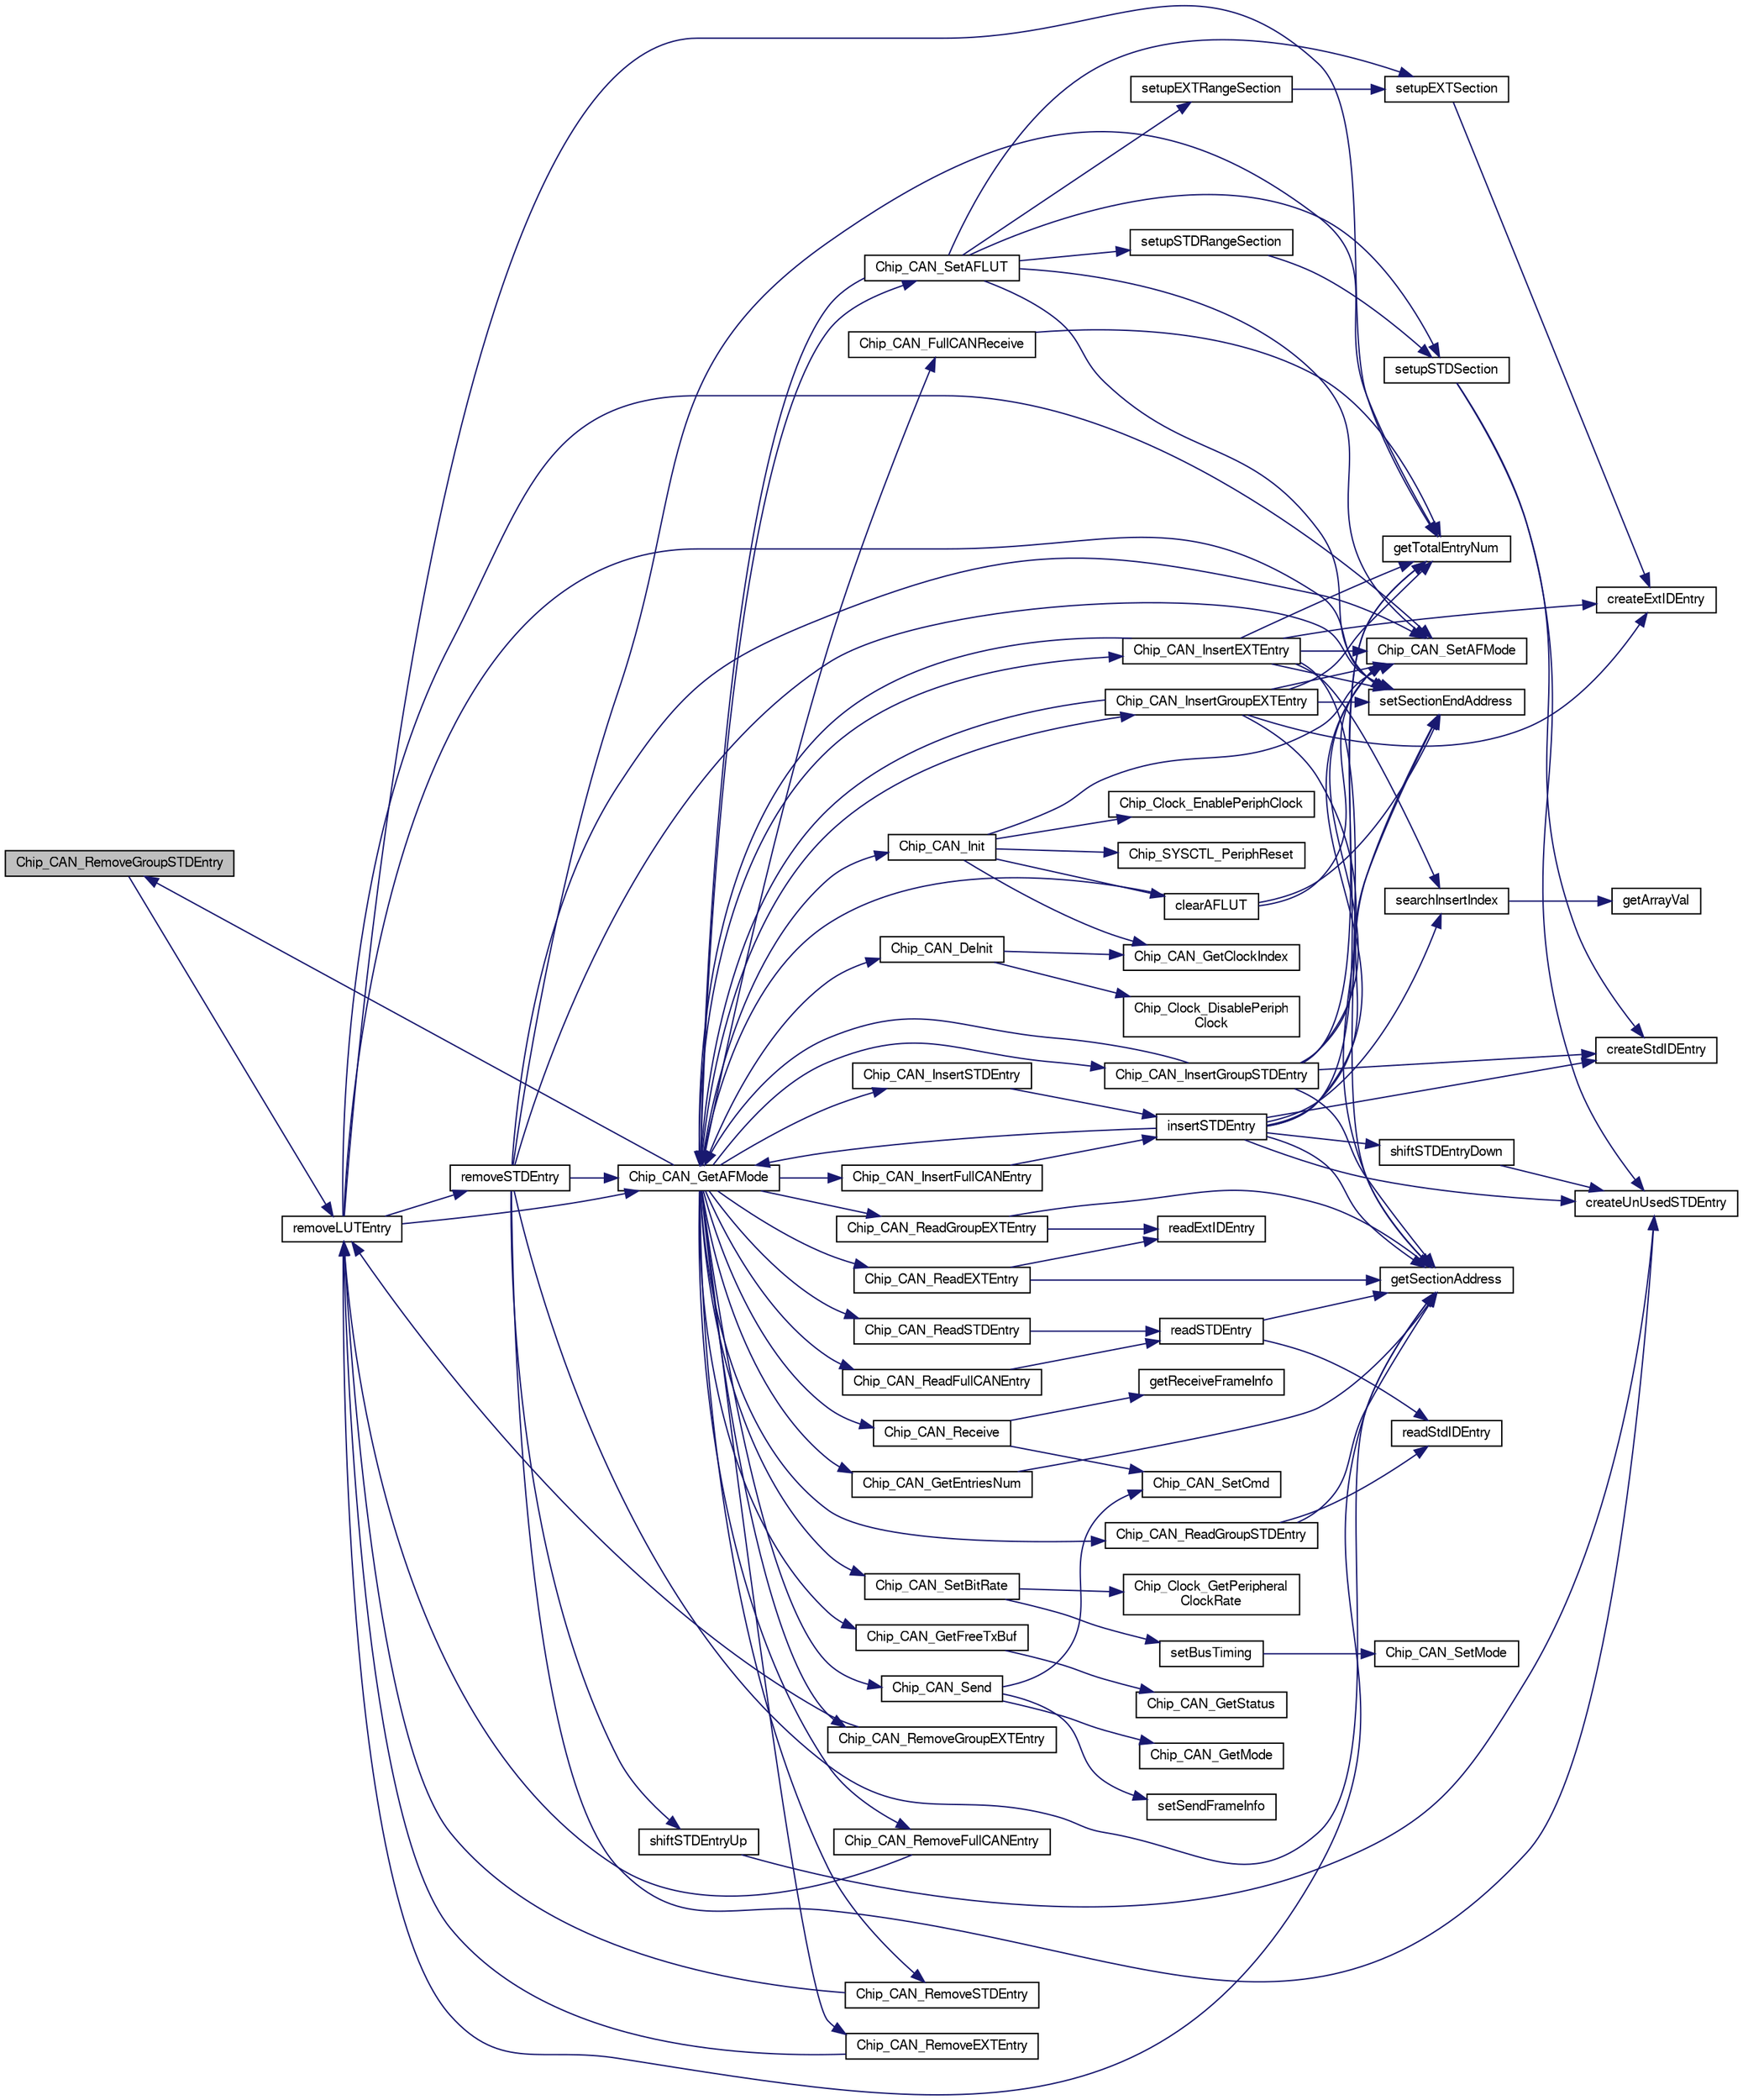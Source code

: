 digraph "Chip_CAN_RemoveGroupSTDEntry"
{
  edge [fontname="FreeSans",fontsize="10",labelfontname="FreeSans",labelfontsize="10"];
  node [fontname="FreeSans",fontsize="10",shape=record];
  rankdir="LR";
  Node1 [label="Chip_CAN_RemoveGroupSTDEntry",height=0.2,width=0.4,color="black", fillcolor="grey75", style="filled", fontcolor="black"];
  Node1 -> Node2 [color="midnightblue",fontsize="10",style="solid"];
  Node2 [label="removeLUTEntry",height=0.2,width=0.4,color="black", fillcolor="white", style="filled",URL="$can__17xx__40xx_8c.html#a286515216100adb60d10f27090b21763"];
  Node2 -> Node3 [color="midnightblue",fontsize="10",style="solid"];
  Node3 [label="Chip_CAN_GetAFMode",height=0.2,width=0.4,color="black", fillcolor="white", style="filled",URL="$group__CAN__17XX__40XX.html#ga7f33c4f2edcfc126ad4d55ac86b2ad23",tooltip="Get CAN AF Mode. "];
  Node3 -> Node4 [color="midnightblue",fontsize="10",style="solid"];
  Node4 [label="Chip_CAN_SetAFLUT",height=0.2,width=0.4,color="black", fillcolor="white", style="filled",URL="$group__CAN__17XX__40XX.html#gaa58803ce4de8c8520925ebd1cbfd2019",tooltip="Set CAN AF LUT. "];
  Node4 -> Node3 [color="midnightblue",fontsize="10",style="solid"];
  Node4 -> Node5 [color="midnightblue",fontsize="10",style="solid"];
  Node5 [label="Chip_CAN_SetAFMode",height=0.2,width=0.4,color="black", fillcolor="white", style="filled",URL="$group__CAN__17XX__40XX.html#gaea7126f0eb3c4195137d5158415410a2",tooltip="Set CAN AF Mode. "];
  Node4 -> Node6 [color="midnightblue",fontsize="10",style="solid"];
  Node6 [label="setupSTDSection",height=0.2,width=0.4,color="black", fillcolor="white", style="filled",URL="$can__17xx__40xx_8c.html#aff9d7d24095778c949c84e03b57893e7"];
  Node6 -> Node7 [color="midnightblue",fontsize="10",style="solid"];
  Node7 [label="createStdIDEntry",height=0.2,width=0.4,color="black", fillcolor="white", style="filled",URL="$can__17xx__40xx_8c.html#af321be329bd2d7261dd7244aafc9cf55"];
  Node6 -> Node8 [color="midnightblue",fontsize="10",style="solid"];
  Node8 [label="createUnUsedSTDEntry",height=0.2,width=0.4,color="black", fillcolor="white", style="filled",URL="$can__17xx__40xx_8c.html#a6b8c8126b85d4506ab3fdcef92ba75ce"];
  Node4 -> Node9 [color="midnightblue",fontsize="10",style="solid"];
  Node9 [label="setSectionEndAddress",height=0.2,width=0.4,color="black", fillcolor="white", style="filled",URL="$can__17xx__40xx_8c.html#a3c9aaf9b9e77760ba237767127e0b365"];
  Node4 -> Node10 [color="midnightblue",fontsize="10",style="solid"];
  Node10 [label="setupSTDRangeSection",height=0.2,width=0.4,color="black", fillcolor="white", style="filled",URL="$can__17xx__40xx_8c.html#a65397bd26b159e9be57ff2787c803b6b"];
  Node10 -> Node6 [color="midnightblue",fontsize="10",style="solid"];
  Node4 -> Node11 [color="midnightblue",fontsize="10",style="solid"];
  Node11 [label="setupEXTSection",height=0.2,width=0.4,color="black", fillcolor="white", style="filled",URL="$can__17xx__40xx_8c.html#abee61c37c038030fc740b952d3eba65e"];
  Node11 -> Node12 [color="midnightblue",fontsize="10",style="solid"];
  Node12 [label="createExtIDEntry",height=0.2,width=0.4,color="black", fillcolor="white", style="filled",URL="$can__17xx__40xx_8c.html#aa1f5af4dc6ed5d3d37c40092e666b26c"];
  Node4 -> Node13 [color="midnightblue",fontsize="10",style="solid"];
  Node13 [label="setupEXTRangeSection",height=0.2,width=0.4,color="black", fillcolor="white", style="filled",URL="$can__17xx__40xx_8c.html#ace69b5bc45dbd8a330c55394462349aa"];
  Node13 -> Node11 [color="midnightblue",fontsize="10",style="solid"];
  Node3 -> Node14 [color="midnightblue",fontsize="10",style="solid"];
  Node14 [label="Chip_CAN_InsertFullCANEntry",height=0.2,width=0.4,color="black", fillcolor="white", style="filled",URL="$group__CAN__17XX__40XX.html#ga3666d1f79e2dcbf0f041205f27494bdf",tooltip="Insert a FullCAN Entry into the current LUT. "];
  Node14 -> Node15 [color="midnightblue",fontsize="10",style="solid"];
  Node15 [label="insertSTDEntry",height=0.2,width=0.4,color="black", fillcolor="white", style="filled",URL="$can__17xx__40xx_8c.html#a0c0de72b5c365c85d9dbe93a4eb1f296"];
  Node15 -> Node3 [color="midnightblue",fontsize="10",style="solid"];
  Node15 -> Node16 [color="midnightblue",fontsize="10",style="solid"];
  Node16 [label="getTotalEntryNum",height=0.2,width=0.4,color="black", fillcolor="white", style="filled",URL="$can__17xx__40xx_8c.html#ada8c99dfd70448c36ad9e4a413f01a0e"];
  Node15 -> Node17 [color="midnightblue",fontsize="10",style="solid"];
  Node17 [label="getSectionAddress",height=0.2,width=0.4,color="black", fillcolor="white", style="filled",URL="$can__17xx__40xx_8c.html#adbef22968c9a6f4ea8948a4e06f3f486"];
  Node15 -> Node18 [color="midnightblue",fontsize="10",style="solid"];
  Node18 [label="searchInsertIndex",height=0.2,width=0.4,color="black", fillcolor="white", style="filled",URL="$can__17xx__40xx_8c.html#aa8643dacfe6562375ea122d5e9abc011"];
  Node18 -> Node19 [color="midnightblue",fontsize="10",style="solid"];
  Node19 [label="getArrayVal",height=0.2,width=0.4,color="black", fillcolor="white", style="filled",URL="$can__17xx__40xx_8c.html#a07e62aa45562b4f5a62bdaf75cb7a5f1"];
  Node15 -> Node5 [color="midnightblue",fontsize="10",style="solid"];
  Node15 -> Node9 [color="midnightblue",fontsize="10",style="solid"];
  Node15 -> Node20 [color="midnightblue",fontsize="10",style="solid"];
  Node20 [label="shiftSTDEntryDown",height=0.2,width=0.4,color="black", fillcolor="white", style="filled",URL="$can__17xx__40xx_8c.html#a52421e2a4946f7296ed74961f8a6e40b"];
  Node20 -> Node8 [color="midnightblue",fontsize="10",style="solid"];
  Node15 -> Node7 [color="midnightblue",fontsize="10",style="solid"];
  Node15 -> Node8 [color="midnightblue",fontsize="10",style="solid"];
  Node3 -> Node21 [color="midnightblue",fontsize="10",style="solid"];
  Node21 [label="Chip_CAN_InsertSTDEntry",height=0.2,width=0.4,color="black", fillcolor="white", style="filled",URL="$group__CAN__17XX__40XX.html#ga164daa2297bee23837a93bbea3793531",tooltip="Insert an individual Standard Entry into the current LUT. "];
  Node21 -> Node15 [color="midnightblue",fontsize="10",style="solid"];
  Node3 -> Node22 [color="midnightblue",fontsize="10",style="solid"];
  Node22 [label="Chip_CAN_InsertGroupSTDEntry",height=0.2,width=0.4,color="black", fillcolor="white", style="filled",URL="$group__CAN__17XX__40XX.html#gaf418fa9333574ccb4e710982f90b650c",tooltip="Insert an Group Standard Entry into the current LUT. "];
  Node22 -> Node3 [color="midnightblue",fontsize="10",style="solid"];
  Node22 -> Node16 [color="midnightblue",fontsize="10",style="solid"];
  Node22 -> Node17 [color="midnightblue",fontsize="10",style="solid"];
  Node22 -> Node7 [color="midnightblue",fontsize="10",style="solid"];
  Node22 -> Node5 [color="midnightblue",fontsize="10",style="solid"];
  Node22 -> Node9 [color="midnightblue",fontsize="10",style="solid"];
  Node3 -> Node23 [color="midnightblue",fontsize="10",style="solid"];
  Node23 [label="Chip_CAN_InsertEXTEntry",height=0.2,width=0.4,color="black", fillcolor="white", style="filled",URL="$group__CAN__17XX__40XX.html#gad6ce5875d9ca861b291a1fc2d91ba026",tooltip="Insert an individual Extended Entry into the current LUT. "];
  Node23 -> Node3 [color="midnightblue",fontsize="10",style="solid"];
  Node23 -> Node16 [color="midnightblue",fontsize="10",style="solid"];
  Node23 -> Node17 [color="midnightblue",fontsize="10",style="solid"];
  Node23 -> Node18 [color="midnightblue",fontsize="10",style="solid"];
  Node23 -> Node5 [color="midnightblue",fontsize="10",style="solid"];
  Node23 -> Node12 [color="midnightblue",fontsize="10",style="solid"];
  Node23 -> Node9 [color="midnightblue",fontsize="10",style="solid"];
  Node3 -> Node24 [color="midnightblue",fontsize="10",style="solid"];
  Node24 [label="Chip_CAN_InsertGroupEXTEntry",height=0.2,width=0.4,color="black", fillcolor="white", style="filled",URL="$group__CAN__17XX__40XX.html#ga6bb7c9685df871a1d6dae14908c70397",tooltip="Insert an Group Extended Entry into the current LUT. "];
  Node24 -> Node3 [color="midnightblue",fontsize="10",style="solid"];
  Node24 -> Node16 [color="midnightblue",fontsize="10",style="solid"];
  Node24 -> Node17 [color="midnightblue",fontsize="10",style="solid"];
  Node24 -> Node12 [color="midnightblue",fontsize="10",style="solid"];
  Node24 -> Node5 [color="midnightblue",fontsize="10",style="solid"];
  Node24 -> Node9 [color="midnightblue",fontsize="10",style="solid"];
  Node3 -> Node25 [color="midnightblue",fontsize="10",style="solid"];
  Node25 [label="Chip_CAN_RemoveFullCANEntry",height=0.2,width=0.4,color="black", fillcolor="white", style="filled",URL="$group__CAN__17XX__40XX.html#ga8d00f1ed0727ec6812ce72d4a194519f",tooltip="Remove a FullCAN Entry from the current LUT. "];
  Node25 -> Node2 [color="midnightblue",fontsize="10",style="solid"];
  Node3 -> Node26 [color="midnightblue",fontsize="10",style="solid"];
  Node26 [label="Chip_CAN_RemoveSTDEntry",height=0.2,width=0.4,color="black", fillcolor="white", style="filled",URL="$group__CAN__17XX__40XX.html#gac991bc7a590c7069e4149a0b8ccfcb55",tooltip="Remove an individual Standard Entry from the current LUT. "];
  Node26 -> Node2 [color="midnightblue",fontsize="10",style="solid"];
  Node3 -> Node1 [color="midnightblue",fontsize="10",style="solid"];
  Node3 -> Node27 [color="midnightblue",fontsize="10",style="solid"];
  Node27 [label="Chip_CAN_RemoveEXTEntry",height=0.2,width=0.4,color="black", fillcolor="white", style="filled",URL="$group__CAN__17XX__40XX.html#ga01e3a9942d50effd9da2a773d3af943f",tooltip="Remove an individual Extended Entry from the current LUT. "];
  Node27 -> Node2 [color="midnightblue",fontsize="10",style="solid"];
  Node3 -> Node28 [color="midnightblue",fontsize="10",style="solid"];
  Node28 [label="Chip_CAN_RemoveGroupEXTEntry",height=0.2,width=0.4,color="black", fillcolor="white", style="filled",URL="$group__CAN__17XX__40XX.html#gafa0a59577a1c1d38c4c6a339d018c35d",tooltip="Remove an Group Extended Entry from the current LUT. "];
  Node28 -> Node2 [color="midnightblue",fontsize="10",style="solid"];
  Node3 -> Node29 [color="midnightblue",fontsize="10",style="solid"];
  Node29 [label="Chip_CAN_GetEntriesNum",height=0.2,width=0.4,color="black", fillcolor="white", style="filled",URL="$group__CAN__17XX__40XX.html#gabf7932e8e5dfd4b8efcd17b1900c53b6",tooltip="Get the number of entries in the given section. "];
  Node29 -> Node17 [color="midnightblue",fontsize="10",style="solid"];
  Node3 -> Node30 [color="midnightblue",fontsize="10",style="solid"];
  Node30 [label="Chip_CAN_ReadFullCANEntry",height=0.2,width=0.4,color="black", fillcolor="white", style="filled",URL="$group__CAN__17XX__40XX.html#gac54b6ced8b370416a071912bd08a0091",tooltip="Read a FullCAN Entry into from current LUT. "];
  Node30 -> Node31 [color="midnightblue",fontsize="10",style="solid"];
  Node31 [label="readSTDEntry",height=0.2,width=0.4,color="black", fillcolor="white", style="filled",URL="$can__17xx__40xx_8c.html#ad0834b11af3db386b4a901e4bac73035"];
  Node31 -> Node17 [color="midnightblue",fontsize="10",style="solid"];
  Node31 -> Node32 [color="midnightblue",fontsize="10",style="solid"];
  Node32 [label="readStdIDEntry",height=0.2,width=0.4,color="black", fillcolor="white", style="filled",URL="$can__17xx__40xx_8c.html#a2fb26dd5da40454e92a2058d9646149d"];
  Node3 -> Node33 [color="midnightblue",fontsize="10",style="solid"];
  Node33 [label="Chip_CAN_ReadSTDEntry",height=0.2,width=0.4,color="black", fillcolor="white", style="filled",URL="$group__CAN__17XX__40XX.html#ga0594319bfc5d033b7500a4ca706dc11a",tooltip="Read an individual Standard Entry from the current LUT. "];
  Node33 -> Node31 [color="midnightblue",fontsize="10",style="solid"];
  Node3 -> Node34 [color="midnightblue",fontsize="10",style="solid"];
  Node34 [label="Chip_CAN_ReadGroupSTDEntry",height=0.2,width=0.4,color="black", fillcolor="white", style="filled",URL="$group__CAN__17XX__40XX.html#ga1d8da3b3270e092f42dbe9e61f025b06",tooltip="Read an Group Standard Entry from the current LUT. "];
  Node34 -> Node17 [color="midnightblue",fontsize="10",style="solid"];
  Node34 -> Node32 [color="midnightblue",fontsize="10",style="solid"];
  Node3 -> Node35 [color="midnightblue",fontsize="10",style="solid"];
  Node35 [label="Chip_CAN_ReadEXTEntry",height=0.2,width=0.4,color="black", fillcolor="white", style="filled",URL="$group__CAN__17XX__40XX.html#gad8bbd206134607402721450d085e3ccf",tooltip="Read an individual Extended Entry from the current LUT. "];
  Node35 -> Node17 [color="midnightblue",fontsize="10",style="solid"];
  Node35 -> Node36 [color="midnightblue",fontsize="10",style="solid"];
  Node36 [label="readExtIDEntry",height=0.2,width=0.4,color="black", fillcolor="white", style="filled",URL="$can__17xx__40xx_8c.html#a470b3f98aaa21dfd0338b48aa0574bf9"];
  Node3 -> Node37 [color="midnightblue",fontsize="10",style="solid"];
  Node37 [label="Chip_CAN_ReadGroupEXTEntry",height=0.2,width=0.4,color="black", fillcolor="white", style="filled",URL="$group__CAN__17XX__40XX.html#ga230f718177c73eab776ae534906b5c9a",tooltip="Read an Group Extended Entry from the current LUT. "];
  Node37 -> Node17 [color="midnightblue",fontsize="10",style="solid"];
  Node37 -> Node36 [color="midnightblue",fontsize="10",style="solid"];
  Node3 -> Node38 [color="midnightblue",fontsize="10",style="solid"];
  Node38 [label="Chip_CAN_Init",height=0.2,width=0.4,color="black", fillcolor="white", style="filled",URL="$group__CAN__17XX__40XX.html#ga4995b9302885e0e577d4566d23c2ce37",tooltip="Initialize CAN Interface. "];
  Node38 -> Node39 [color="midnightblue",fontsize="10",style="solid"];
  Node39 [label="Chip_Clock_EnablePeriphClock",height=0.2,width=0.4,color="black", fillcolor="white", style="filled",URL="$group__CLOCK__17XX__40XX.html#gac63024a1f928ba359c4f4cac7e48fe39",tooltip="Enables power and clocking for a peripheral. "];
  Node38 -> Node40 [color="midnightblue",fontsize="10",style="solid"];
  Node40 [label="Chip_CAN_GetClockIndex",height=0.2,width=0.4,color="black", fillcolor="white", style="filled",URL="$can__17xx__40xx_8c.html#a7ff02f25da888689499423d50d43399a"];
  Node38 -> Node41 [color="midnightblue",fontsize="10",style="solid"];
  Node41 [label="Chip_SYSCTL_PeriphReset",height=0.2,width=0.4,color="black", fillcolor="white", style="filled",URL="$group__SYSCTL__17XX__40XX.html#ga94ee3796eba43742e11809eacb88269b",tooltip="Resets a peripheral. "];
  Node38 -> Node42 [color="midnightblue",fontsize="10",style="solid"];
  Node42 [label="clearAFLUT",height=0.2,width=0.4,color="black", fillcolor="white", style="filled",URL="$can__17xx__40xx_8c.html#ac9f6cb3064ab412be376f38c27542580"];
  Node42 -> Node3 [color="midnightblue",fontsize="10",style="solid"];
  Node42 -> Node5 [color="midnightblue",fontsize="10",style="solid"];
  Node42 -> Node9 [color="midnightblue",fontsize="10",style="solid"];
  Node38 -> Node5 [color="midnightblue",fontsize="10",style="solid"];
  Node3 -> Node43 [color="midnightblue",fontsize="10",style="solid"];
  Node43 [label="Chip_CAN_DeInit",height=0.2,width=0.4,color="black", fillcolor="white", style="filled",URL="$group__CAN__17XX__40XX.html#ga7f490bb9d12b30243264cd06feb795db",tooltip="De-Initialize CAN Interface. "];
  Node43 -> Node44 [color="midnightblue",fontsize="10",style="solid"];
  Node44 [label="Chip_Clock_DisablePeriph\lClock",height=0.2,width=0.4,color="black", fillcolor="white", style="filled",URL="$group__CLOCK__17XX__40XX.html#ga1bcb3f29f3cfbe896517e7bb6ebeaf03",tooltip="Disables power and clocking for a peripheral. "];
  Node43 -> Node40 [color="midnightblue",fontsize="10",style="solid"];
  Node3 -> Node45 [color="midnightblue",fontsize="10",style="solid"];
  Node45 [label="Chip_CAN_SetBitRate",height=0.2,width=0.4,color="black", fillcolor="white", style="filled",URL="$group__CAN__17XX__40XX.html#ga269c61b9e26af6f207632993274b04e5",tooltip="Set CAN bitrate. "];
  Node45 -> Node46 [color="midnightblue",fontsize="10",style="solid"];
  Node46 [label="Chip_Clock_GetPeripheral\lClockRate",height=0.2,width=0.4,color="black", fillcolor="white", style="filled",URL="$group__CLOCK__17XX__40XX.html#ga9c2bc86c857119426aa6a724c12a6f42",tooltip="Returns clock rate for a peripheral (from peripheral clock) "];
  Node45 -> Node47 [color="midnightblue",fontsize="10",style="solid"];
  Node47 [label="setBusTiming",height=0.2,width=0.4,color="black", fillcolor="white", style="filled",URL="$can__17xx__40xx_8c.html#adfc9fcf03f1989c383b0a63df52122a6"];
  Node47 -> Node48 [color="midnightblue",fontsize="10",style="solid"];
  Node48 [label="Chip_CAN_SetMode",height=0.2,width=0.4,color="black", fillcolor="white", style="filled",URL="$group__CAN__17XX__40XX.html#gad935e9c3c93278bb18b99df67ba52516",tooltip="Set CAN controller enter/exit to a given mode. "];
  Node3 -> Node49 [color="midnightblue",fontsize="10",style="solid"];
  Node49 [label="Chip_CAN_GetFreeTxBuf",height=0.2,width=0.4,color="black", fillcolor="white", style="filled",URL="$group__CAN__17XX__40XX.html#gadb33450a707ebe03be084c2783017272",tooltip="Get Free TxBuffer. "];
  Node49 -> Node50 [color="midnightblue",fontsize="10",style="solid"];
  Node50 [label="Chip_CAN_GetStatus",height=0.2,width=0.4,color="black", fillcolor="white", style="filled",URL="$group__CAN__17XX__40XX.html#gaa7142c33df0796bd194ba44629923b6d",tooltip="Get the status of the CAN Controller. "];
  Node3 -> Node51 [color="midnightblue",fontsize="10",style="solid"];
  Node51 [label="Chip_CAN_Send",height=0.2,width=0.4,color="black", fillcolor="white", style="filled",URL="$group__CAN__17XX__40XX.html#ga27767c0aa2e0c5da0e680e7e432bbc69",tooltip="Request the given CAN Controller to send message. "];
  Node51 -> Node52 [color="midnightblue",fontsize="10",style="solid"];
  Node52 [label="setSendFrameInfo",height=0.2,width=0.4,color="black", fillcolor="white", style="filled",URL="$can__17xx__40xx_8c.html#a0ba1044569101d8991b2c6dd19da5b19"];
  Node51 -> Node53 [color="midnightblue",fontsize="10",style="solid"];
  Node53 [label="Chip_CAN_GetMode",height=0.2,width=0.4,color="black", fillcolor="white", style="filled",URL="$group__CAN__17XX__40XX.html#gaee6c1afaca19ff9c9ad2ee1bab77a713",tooltip="Get current mode register settings of the CAN controller. "];
  Node51 -> Node54 [color="midnightblue",fontsize="10",style="solid"];
  Node54 [label="Chip_CAN_SetCmd",height=0.2,width=0.4,color="black", fillcolor="white", style="filled",URL="$group__CAN__17XX__40XX.html#ga204f7aa9af769ea809d9dc54ef4408a9",tooltip="Set the CAN command request. "];
  Node3 -> Node55 [color="midnightblue",fontsize="10",style="solid"];
  Node55 [label="Chip_CAN_Receive",height=0.2,width=0.4,color="black", fillcolor="white", style="filled",URL="$group__CAN__17XX__40XX.html#gadbb9fadb00c42f7c33f0ed06876a8a03",tooltip="Get message received by the CAN Controller. "];
  Node55 -> Node56 [color="midnightblue",fontsize="10",style="solid"];
  Node56 [label="getReceiveFrameInfo",height=0.2,width=0.4,color="black", fillcolor="white", style="filled",URL="$can__17xx__40xx_8c.html#a9b0a41982bb5ea7085dce416ef16a026"];
  Node55 -> Node54 [color="midnightblue",fontsize="10",style="solid"];
  Node3 -> Node57 [color="midnightblue",fontsize="10",style="solid"];
  Node57 [label="Chip_CAN_FullCANReceive",height=0.2,width=0.4,color="black", fillcolor="white", style="filled",URL="$group__CAN__17XX__40XX.html#ga4029c0d9ce2f898bf911e0e49b570f5b",tooltip="Get message received automatically by the AF. "];
  Node57 -> Node16 [color="midnightblue",fontsize="10",style="solid"];
  Node2 -> Node16 [color="midnightblue",fontsize="10",style="solid"];
  Node2 -> Node58 [color="midnightblue",fontsize="10",style="solid"];
  Node58 [label="removeSTDEntry",height=0.2,width=0.4,color="black", fillcolor="white", style="filled",URL="$can__17xx__40xx_8c.html#ac84dd14acdc2cd74edc65556cac4a65e"];
  Node58 -> Node3 [color="midnightblue",fontsize="10",style="solid"];
  Node58 -> Node16 [color="midnightblue",fontsize="10",style="solid"];
  Node58 -> Node17 [color="midnightblue",fontsize="10",style="solid"];
  Node58 -> Node5 [color="midnightblue",fontsize="10",style="solid"];
  Node58 -> Node59 [color="midnightblue",fontsize="10",style="solid"];
  Node59 [label="shiftSTDEntryUp",height=0.2,width=0.4,color="black", fillcolor="white", style="filled",URL="$can__17xx__40xx_8c.html#a660398197d747f5d462b8cd1322fbf6e"];
  Node59 -> Node8 [color="midnightblue",fontsize="10",style="solid"];
  Node58 -> Node8 [color="midnightblue",fontsize="10",style="solid"];
  Node58 -> Node9 [color="midnightblue",fontsize="10",style="solid"];
  Node2 -> Node17 [color="midnightblue",fontsize="10",style="solid"];
  Node2 -> Node5 [color="midnightblue",fontsize="10",style="solid"];
  Node2 -> Node9 [color="midnightblue",fontsize="10",style="solid"];
}
